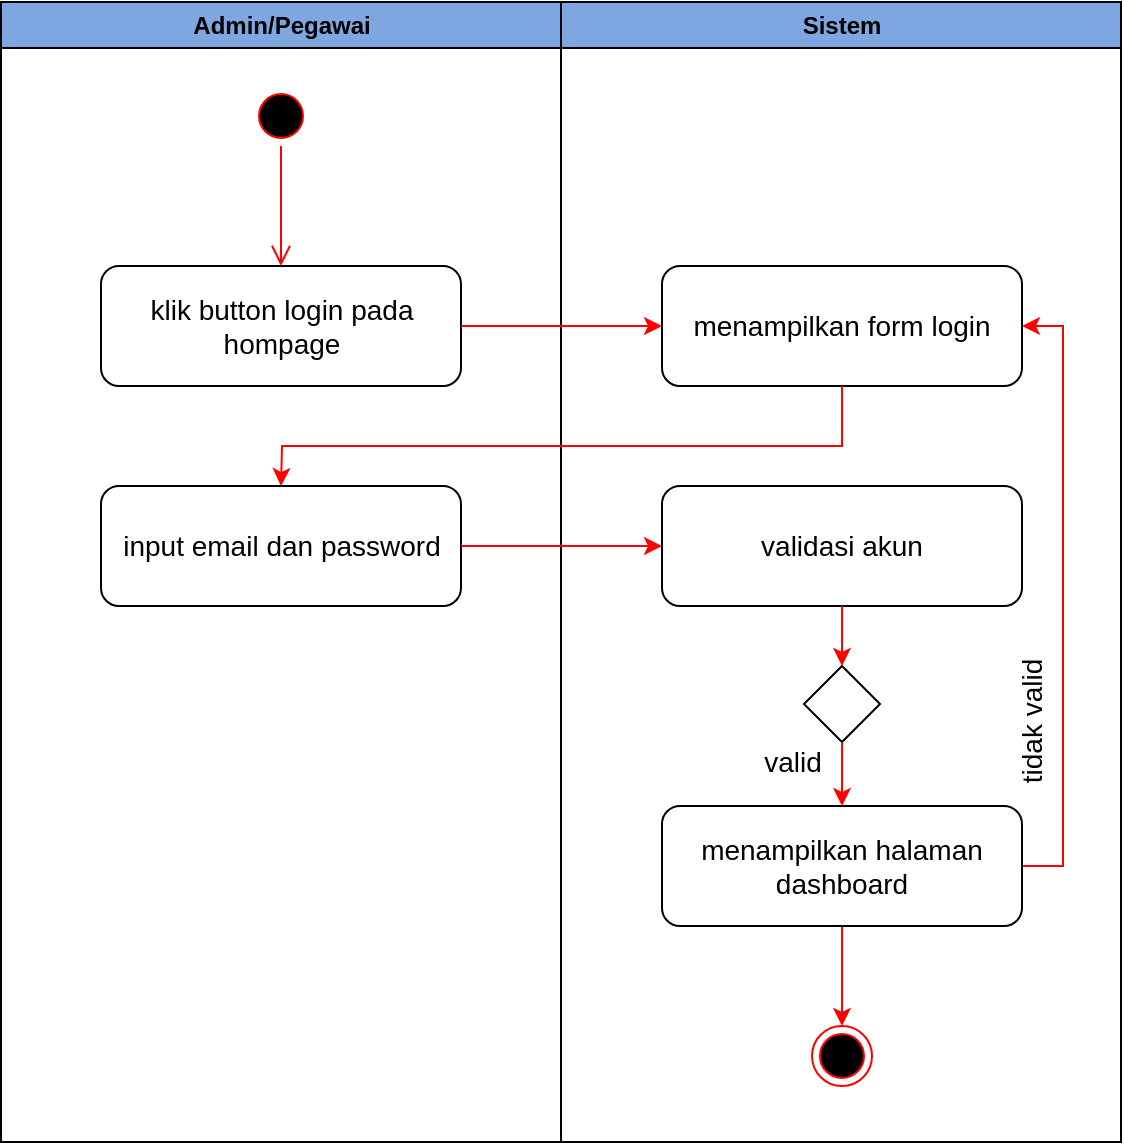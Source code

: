 <mxfile version="14.7.3" type="device"><diagram name="Page-1" id="e7e014a7-5840-1c2e-5031-d8a46d1fe8dd"><mxGraphModel dx="1019" dy="555" grid="1" gridSize="10" guides="1" tooltips="1" connect="1" arrows="1" fold="1" page="1" pageScale="1" pageWidth="1169" pageHeight="826" background="none" math="0" shadow="0"><root><mxCell id="0"/><mxCell id="1" parent="0"/><mxCell id="2" value="Admin/Pegawai" style="swimlane;whiteSpace=wrap;fillColor=#7EA6E0;" parent="1" vertex="1"><mxGeometry x="164.5" y="128" width="280" height="570" as="geometry"/></mxCell><mxCell id="VgnTIWll5OsjxV99b_p4-41" value="" style="ellipse;html=1;shape=startState;fillColor=#000000;strokeColor=#ff0000;fontSize=14;startSize=26;" vertex="1" parent="2"><mxGeometry x="125" y="42" width="30" height="30" as="geometry"/></mxCell><mxCell id="VgnTIWll5OsjxV99b_p4-42" value="" style="edgeStyle=orthogonalEdgeStyle;html=1;verticalAlign=bottom;endArrow=open;endSize=8;strokeColor=#ff0000;fontSize=14;" edge="1" source="VgnTIWll5OsjxV99b_p4-41" parent="2"><mxGeometry relative="1" as="geometry"><mxPoint x="140" y="132" as="targetPoint"/></mxGeometry></mxCell><mxCell id="VgnTIWll5OsjxV99b_p4-43" value="klik button login pada hompage" style="rounded=1;whiteSpace=wrap;html=1;fontSize=14;startSize=26;" vertex="1" parent="2"><mxGeometry x="50" y="132" width="180" height="60" as="geometry"/></mxCell><mxCell id="VgnTIWll5OsjxV99b_p4-46" value="input email dan password" style="rounded=1;whiteSpace=wrap;html=1;fontSize=14;startSize=26;" vertex="1" parent="2"><mxGeometry x="50" y="242" width="180" height="60" as="geometry"/></mxCell><mxCell id="3" value="Sistem" style="swimlane;whiteSpace=wrap;fillColor=#7EA6E0;" parent="1" vertex="1"><mxGeometry x="444.5" y="128" width="280" height="570" as="geometry"/></mxCell><mxCell id="VgnTIWll5OsjxV99b_p4-45" value="menampilkan form login&lt;span style=&quot;color: rgba(0 , 0 , 0 , 0) ; font-family: monospace ; font-size: 0px&quot;&gt;%3CmxGraphModel%3E%3Croot%3E%3CmxCell%20id%3D%220%22%2F%3E%3CmxCell%20id%3D%221%22%20parent%3D%220%22%2F%3E%3CmxCell%20id%3D%222%22%20value%3D%22klik%20button%20login%20pada%20hompage%22%20style%3D%22rounded%3D1%3BwhiteSpace%3Dwrap%3Bhtml%3D1%3BfontSize%3D14%3BstartSize%3D26%3B%22%20vertex%3D%221%22%20parent%3D%221%22%3E%3CmxGeometry%20x%3D%22214.5%22%20y%3D%22260%22%20width%3D%22180%22%20height%3D%2260%22%20as%3D%22geometry%22%2F%3E%3C%2FmxCell%3E%3C%2Froot%3E%3C%2FmxGraphModel%3E&lt;/span&gt;" style="rounded=1;whiteSpace=wrap;html=1;fontSize=14;startSize=26;" vertex="1" parent="3"><mxGeometry x="50.5" y="132" width="180" height="60" as="geometry"/></mxCell><mxCell id="VgnTIWll5OsjxV99b_p4-47" value="validasi akun" style="rounded=1;whiteSpace=wrap;html=1;fontSize=14;startSize=26;" vertex="1" parent="3"><mxGeometry x="50.5" y="242" width="180" height="60" as="geometry"/></mxCell><mxCell id="VgnTIWll5OsjxV99b_p4-56" style="edgeStyle=orthogonalEdgeStyle;rounded=1;orthogonalLoop=1;jettySize=auto;html=1;fontSize=14;startSize=26;strokeColor=#FF0000;" edge="1" parent="3" source="VgnTIWll5OsjxV99b_p4-48" target="VgnTIWll5OsjxV99b_p4-50"><mxGeometry relative="1" as="geometry"/></mxCell><mxCell id="VgnTIWll5OsjxV99b_p4-57" style="edgeStyle=orthogonalEdgeStyle;rounded=0;orthogonalLoop=1;jettySize=auto;html=1;entryX=1;entryY=0.5;entryDx=0;entryDy=0;fontSize=14;startSize=26;strokeColor=#FF0000;exitX=1;exitY=0.5;exitDx=0;exitDy=0;" edge="1" parent="3" source="VgnTIWll5OsjxV99b_p4-48" target="VgnTIWll5OsjxV99b_p4-45"><mxGeometry relative="1" as="geometry"><mxPoint x="265.5" y="502" as="sourcePoint"/><Array as="points"><mxPoint x="251" y="432"/><mxPoint x="251" y="162"/></Array></mxGeometry></mxCell><mxCell id="VgnTIWll5OsjxV99b_p4-48" value="menampilkan halaman dashboard" style="rounded=1;whiteSpace=wrap;html=1;fontSize=14;startSize=26;" vertex="1" parent="3"><mxGeometry x="50.5" y="402" width="180" height="60" as="geometry"/></mxCell><mxCell id="VgnTIWll5OsjxV99b_p4-49" value="" style="rhombus;whiteSpace=wrap;html=1;fontSize=14;startSize=26;" vertex="1" parent="3"><mxGeometry x="121.5" y="332" width="38" height="38" as="geometry"/></mxCell><mxCell id="VgnTIWll5OsjxV99b_p4-50" value="" style="ellipse;html=1;shape=endState;fillColor=#000000;strokeColor=#ff0000;fontSize=14;startSize=26;" vertex="1" parent="3"><mxGeometry x="125.5" y="512" width="30" height="30" as="geometry"/></mxCell><mxCell id="VgnTIWll5OsjxV99b_p4-54" value="" style="endArrow=classic;html=1;fontSize=14;startSize=26;exitX=0.5;exitY=1;exitDx=0;exitDy=0;strokeColor=#FF0000;entryX=0.5;entryY=0;entryDx=0;entryDy=0;" edge="1" parent="3" source="VgnTIWll5OsjxV99b_p4-47" target="VgnTIWll5OsjxV99b_p4-49"><mxGeometry width="50" height="50" relative="1" as="geometry"><mxPoint x="60.5" y="282" as="sourcePoint"/><mxPoint x="-40" y="282" as="targetPoint"/></mxGeometry></mxCell><mxCell id="VgnTIWll5OsjxV99b_p4-55" value="" style="endArrow=classic;html=1;fontSize=14;startSize=26;exitX=0.5;exitY=1;exitDx=0;exitDy=0;strokeColor=#FF0000;entryX=0.5;entryY=0;entryDx=0;entryDy=0;" edge="1" parent="3" source="VgnTIWll5OsjxV99b_p4-49" target="VgnTIWll5OsjxV99b_p4-48"><mxGeometry width="50" height="50" relative="1" as="geometry"><mxPoint x="150.5" y="312" as="sourcePoint"/><mxPoint x="150.5" y="342" as="targetPoint"/></mxGeometry></mxCell><mxCell id="VgnTIWll5OsjxV99b_p4-58" value="valid" style="text;html=1;align=center;verticalAlign=middle;resizable=0;points=[];autosize=1;strokeColor=none;fontSize=14;" vertex="1" parent="3"><mxGeometry x="95.5" y="370" width="40" height="20" as="geometry"/></mxCell><mxCell id="VgnTIWll5OsjxV99b_p4-59" value="tidak valid" style="text;html=1;align=center;verticalAlign=middle;resizable=0;points=[];autosize=1;strokeColor=none;fontSize=14;rotation=270;" vertex="1" parent="3"><mxGeometry x="195.5" y="350" width="80" height="20" as="geometry"/></mxCell><mxCell id="VgnTIWll5OsjxV99b_p4-51" value="" style="endArrow=classic;html=1;fontSize=14;startSize=26;exitX=1;exitY=0.5;exitDx=0;exitDy=0;strokeColor=#FF0000;entryX=0;entryY=0.5;entryDx=0;entryDy=0;" edge="1" parent="1" source="VgnTIWll5OsjxV99b_p4-43" target="VgnTIWll5OsjxV99b_p4-45"><mxGeometry width="50" height="50" relative="1" as="geometry"><mxPoint x="490" y="440" as="sourcePoint"/><mxPoint x="540" y="390" as="targetPoint"/></mxGeometry></mxCell><mxCell id="VgnTIWll5OsjxV99b_p4-53" value="" style="endArrow=classic;html=1;fontSize=14;startSize=26;exitX=1;exitY=0.5;exitDx=0;exitDy=0;strokeColor=#FF0000;entryX=0;entryY=0.5;entryDx=0;entryDy=0;" edge="1" parent="1" source="VgnTIWll5OsjxV99b_p4-46" target="VgnTIWll5OsjxV99b_p4-47"><mxGeometry width="50" height="50" relative="1" as="geometry"><mxPoint x="595" y="330" as="sourcePoint"/><mxPoint x="420" y="460" as="targetPoint"/></mxGeometry></mxCell><mxCell id="VgnTIWll5OsjxV99b_p4-52" value="" style="endArrow=classic;html=1;fontSize=14;startSize=26;exitX=0.5;exitY=1;exitDx=0;exitDy=0;strokeColor=#FF0000;entryX=0.5;entryY=0;entryDx=0;entryDy=0;rounded=0;" edge="1" parent="1" source="VgnTIWll5OsjxV99b_p4-45" target="VgnTIWll5OsjxV99b_p4-46"><mxGeometry width="50" height="50" relative="1" as="geometry"><mxPoint x="404.5" y="300" as="sourcePoint"/><mxPoint x="505" y="300" as="targetPoint"/><Array as="points"><mxPoint x="585" y="350"/><mxPoint x="305" y="350"/></Array></mxGeometry></mxCell></root></mxGraphModel></diagram></mxfile>